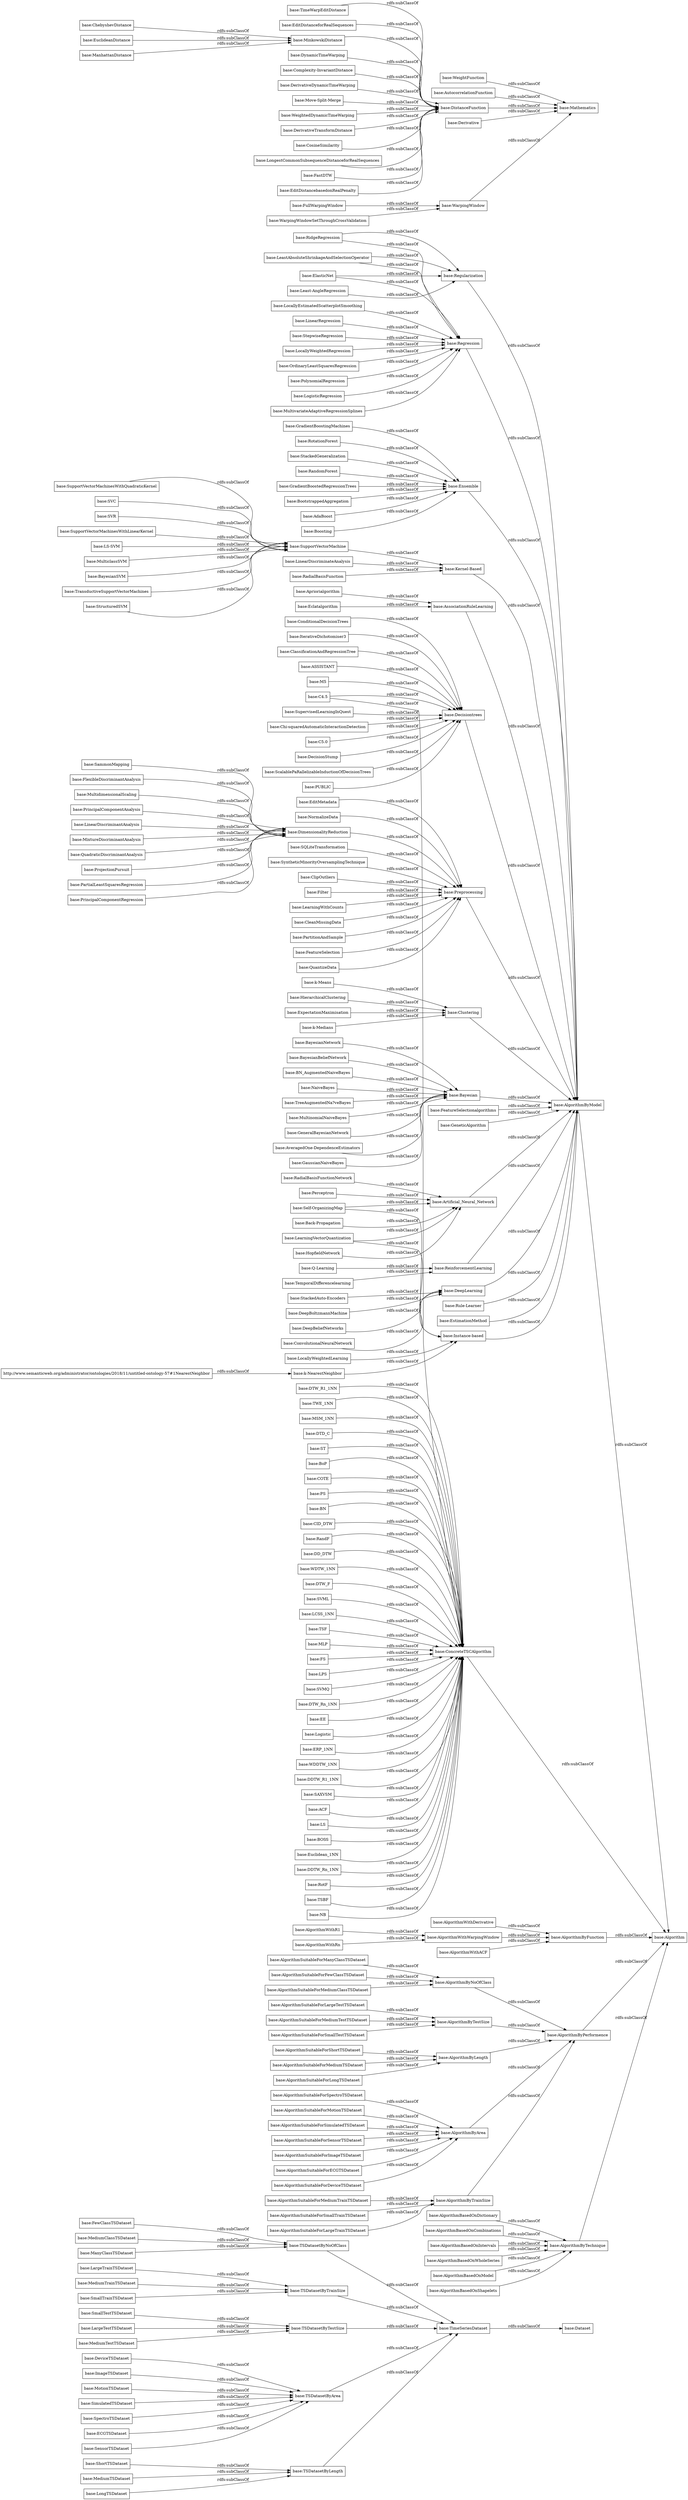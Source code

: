 digraph ar2dtool_diagram { 
rankdir=LR;
size="1000"
node [shape = rectangle, color="black"]; "base:ShortTSDataset" "base:SupportVectorMachinesWithQuadraticKernel" "base:EditMetadata" "base:AlgorithmSuitableForLargeTestTSDataset" "base:AlgorithmSuitableForSpectroTSDataset" "base:BayesianNetwork" "base:SammonMapping" "base:AlgorithmByNoOfClass" "base:DTW_R1_1NN" "base:AlgorithmSuitableForMotionTSDataset" "base:AlgorithmSuitableForShortTSDataset" "base:RidgeRegression" "base:k-Means" "base:SVC" "base:WeightFunction" "base:AlgorithmSuitableForMediumTrainTSDataset" "base:GradientBoostingMachines" "base:StackedAuto-Encoders" "base:SupportVectorMachine" "base:TimeWarpEditDistance" "base:EditDistanceforRealSequences" "base:TWE_1NN" "base:LocallyWeightedLearning" "base:Regularization" "base:SVR" "base:ECGTSDataset" "base:FlexibleDiscriminantAnalysis" "base:SupportVectorMachinesWithLinearKernel" "base:RotationForest" "base:LocallyEstimatedScatterplotSmoothing" "base:Regression" "base:HierarchicalClustering" "base:MediumTSDataset" "base:AlgorithmByModel" "base:LS-SVM" "base:AlgorithmSuitableForManyClassTSDataset" "base:MediumTrainTSDataset" "base:SensorTSDataset" "base:MulticlassSVM" "base:MSM_1NN" "base:MinkowskiDistance" "base:AlgorithmWithDerivative" "base:FullWarpingWindow" "base:DTD_C" "base:ST" "base:AlgorithmByTestSize" "base:Ensemble" "base:AlgorithmBasedOnDictionary" "base:Kernel-Based" "base:ConditionalDecisionTrees" "base:LinearRegression" "base:DeviceTSDataset" "base:IterativeDichotomiser3" "base:AssociationRuleLearning" "base:AlgorithmBasedOnCombinations" "base:ClassificationAndRegressionTree" "base:AlgorithmByLength" "base:BoP" "base:AlgorithmSuitableForFewClassTSDataset" "base:AlgorithmSuitableForSimulatedTSDataset" "base:COTE" "base:ImageTSDataset" "base:ASSISTANT" "base:NormalizeData" "base:TSDatasetByLength" "base:PS" "base:LeastAbsoluteShrinkageAndSelectionOperator" "base:BN" "base:CID_DTW" "base:RandF" "base:RadialBasisFunctionNetwork" "base:DimensionalityReduction" "base:DD_DTW" "base:Perceptron" "base:StackedGeneralization" "base:MediumClassTSDataset" "base:MotionTSDataset" "base:Decisiontrees" "base:WDTW_1NN" "base:MultidimensionalScaling" "base:LinearDiscriminateAnalysis" "base:TSDatasetByNoOfClass" "base:AlgorithmByArea" "base:AlgorithmSuitableForSensorTSDataset" "base:AlgorithmWithR1" "base:DTW_F" "base:PrincipalComponentAnalysis" "base:StepwiseRegression" "base:SVML" "base:LCSS_1NN" "base:Self-OrganizingMap" "base:LinearDiscriminantAnalysis" "base:TSF" "base:LargeTestTSDataset" "base:AlgorithmSuitableForImageTSDataset" "base:AutocorrelationFunction" "base:BayesianSVM" "base:DynamicTimeWarping" "base:TransductiveSupportVectorMachines" "base:SimulatedTSDataset" "http://www.semanticweb.org/administrator/ontologies/2018/11/untitled-ontology-57#1NearestNeighbor" "base:DistanceFunction" "base:WarpingWindowSetThroughCrossValidation" "base:AlgorithmSuitableForMediumTSDataset" "base:BayesianBeliefNetwork" "base:SQLiteTransformation" "base:M5" "base:ElasticNet" "base:MLP" "base:ConcreteTSCAlgorithm" "base:BN_AugmentedNaiveBayes" "base:SyntheticMinorityOversamplingTechnique" "base:AlgorithmWithWarpingWindow" "base:DeepBoltzmannMachine" "base:ClipOutliers" "base:AlgorithmByFunction" "base:Preprocessing" "base:NaiveBayes" "base:Complexity-InvariantDistance" "base:ChebyshevDistance" "base:Mathematics" "base:AlgorithmWithRn" "base:DerivativeDynamicTimeWarping" "base:AlgorithmSuitableForECGTSDataset" "base:Clustering" "base:Least-AngleRegression" "base:Apriorialgorithm" "base:DeepBeliefNetworks" "base:StructuredSVM" "base:C4.5" "base:Back-Propagation" "base:Filter" "base:FS" "base:AlgorithmSuitableForDeviceTSDataset" "base:ExpectationMaximisation" "base:k-Medians" "base:Move-Split-Merge" "base:TSDatasetByTrainSize" "base:LearningVectorQuantization" "base:Dataset" "base:AlgorithmByPerformence" "base:TSDatasetByTestSize" "base:SupervisedLearningInQuest" "base:EuclideanDistance" "base:TreeAugmentedNa?veBayes" "base:SmallTrainTSDataset" "base:LPS" "base:MixtureDiscriminantAnalysis" "base:RandomForest" "base:TimeSeriesDataset" "base:AlgorithmWithACF" "base:Bayesian" "base:AlgorithmSuitableForSmallTrainTSDataset" "base:AlgorithmBasedOnIntervals" "base:ConvolutionalNeuralNetwork" "base:LearningWithCounts" "base:GradientBoostedRegressionTrees" "base:SpectroTSDataset" "base:LocallyWeightedRegression" "base:SVMQ" "base:BootstrappedAggregation" "base:DTW_Rn_1NN" "base:LongTSDataset" "base:MultinomialNaiveBayes" "base:CleanMissingData" "base:Chi-squaredAutomaticInteractionDetection" "base:AdaBoost" "base:AlgorithmSuitableForMediumTestTSDataset" "base:Derivative" "base:Eclatalgorithm" "base:QuadraticDiscriminantAnalysis" "base:TSDatasetByArea" "base:C5.0" "base:AlgorithmSuitableForLongTSDataset" "base:OrdinaryLeastSquaresRegression" "base:EE" "base:Logistic" "base:GeneralBayesianNetwork" "base:FeatureSelectionalgorithms" "base:ERP_1NN" "base:ManyClassTSDataset" "base:ManhattanDistance" "base:Boosting" "base:FewClassTSDataset" "base:WDDTW_1NN" "base:DDTW_R1_1NN" "base:GeneticAlgorithm" "base:PartitionAndSample" "base:RadialBasisFunction" "base:AlgorithmByTrainSize" "base:WeightedDynamicTimeWarping" "base:DerivativeTransformDistance" "base:DecisionStump" "base:SAXVSM" "base:ACF" "base:FeatureSelection" "base:LS" "base:QuantizeData" "base:ProjectionPursuit" "base:BOSS" "base:Euclidean_1NN" "base:AlgorithmBasedOnWholeSeries" "base:Artificial_Neural_Network" "base:AveragedOne-DependenceEstimators" "base:CosineSimilarity" "base:ScalablePaRallelizableInductionOfDecisionTrees" "base:MediumTestTSDataset" "base:LongestCommonSubsequenceDistanceforRealSequences" "base:Q-Learning" "base:DDTW_Rn_1NN" "base:AlgorithmByTechnique" "base:AlgorithmBasedOnModel" "base:PolynomialRegression" "base:LogisticRegression" "base:ReinforcementLearning" "base:AlgorithmSuitableForSmallTestTSDataset" "base:FastDTW" "base:RotF" "base:AlgorithmSuitableForMediumClassTSDataset" "base:DeepLearning" "base:Rule-Learner" "base:AlgorithmBasedOnShapelets" "base:TemporalDifferencelearning" "base:AlgorithmSuitableForLargeTrainTSDataset" "base:GaussianNaiveBayes" "base:WarpingWindow" "base:EstimationMethod" "base:TSBF" "base:PartialLeastSquaresRegression" "base:SmallTestTSDataset" "base:NB" "base:k-NearestNeighbor" "base:LargeTrainTSDataset" "base:Algorithm" "base:MultivariateAdaptiveRegressionSplines" "base:EditDistancebasedonRealPenalty" "base:PrincipalComponentRegression" "base:HopfieldNetwork" "base:PUBLIC" "base:Instance-based" ; /*classes style*/
	"base:LogisticRegression" -> "base:Regression" [ label = "rdfs:subClassOf" ];
	"base:AlgorithmSuitableForSensorTSDataset" -> "base:AlgorithmByArea" [ label = "rdfs:subClassOf" ];
	"base:LocallyWeightedRegression" -> "base:Regression" [ label = "rdfs:subClassOf" ];
	"base:AlgorithmSuitableForDeviceTSDataset" -> "base:AlgorithmByArea" [ label = "rdfs:subClassOf" ];
	"base:TSBF" -> "base:ConcreteTSCAlgorithm" [ label = "rdfs:subClassOf" ];
	"base:AlgorithmSuitableForSimulatedTSDataset" -> "base:AlgorithmByArea" [ label = "rdfs:subClassOf" ];
	"base:ShortTSDataset" -> "base:TSDatasetByLength" [ label = "rdfs:subClassOf" ];
	"base:Decisiontrees" -> "base:AlgorithmByModel" [ label = "rdfs:subClassOf" ];
	"base:RandomForest" -> "base:Ensemble" [ label = "rdfs:subClassOf" ];
	"base:AlgorithmByTechnique" -> "base:Algorithm" [ label = "rdfs:subClassOf" ];
	"base:ClipOutliers" -> "base:Preprocessing" [ label = "rdfs:subClassOf" ];
	"base:MSM_1NN" -> "base:ConcreteTSCAlgorithm" [ label = "rdfs:subClassOf" ];
	"base:AlgorithmByTrainSize" -> "base:AlgorithmByPerformence" [ label = "rdfs:subClassOf" ];
	"base:PUBLIC" -> "base:Decisiontrees" [ label = "rdfs:subClassOf" ];
	"base:Ensemble" -> "base:AlgorithmByModel" [ label = "rdfs:subClassOf" ];
	"base:SimulatedTSDataset" -> "base:TSDatasetByArea" [ label = "rdfs:subClassOf" ];
	"base:AlgorithmSuitableForShortTSDataset" -> "base:AlgorithmByLength" [ label = "rdfs:subClassOf" ];
	"base:Logistic" -> "base:ConcreteTSCAlgorithm" [ label = "rdfs:subClassOf" ];
	"base:StepwiseRegression" -> "base:Regression" [ label = "rdfs:subClassOf" ];
	"base:AlgorithmBasedOnModel" -> "base:AlgorithmByTechnique" [ label = "rdfs:subClassOf" ];
	"base:Rule-Learner" -> "base:AlgorithmByModel" [ label = "rdfs:subClassOf" ];
	"base:AlgorithmSuitableForLargeTrainTSDataset" -> "base:AlgorithmByTrainSize" [ label = "rdfs:subClassOf" ];
	"base:BayesianSVM" -> "base:SupportVectorMachine" [ label = "rdfs:subClassOf" ];
	"base:EditDistancebasedonRealPenalty" -> "base:DistanceFunction" [ label = "rdfs:subClassOf" ];
	"base:RidgeRegression" -> "base:Regularization" [ label = "rdfs:subClassOf" ];
	"base:RidgeRegression" -> "base:Regression" [ label = "rdfs:subClassOf" ];
	"base:WarpingWindow" -> "base:Mathematics" [ label = "rdfs:subClassOf" ];
	"base:BootstrappedAggregation" -> "base:Ensemble" [ label = "rdfs:subClassOf" ];
	"base:SupportVectorMachine" -> "base:Kernel-Based" [ label = "rdfs:subClassOf" ];
	"base:ConvolutionalNeuralNetwork" -> "base:DeepLearning" [ label = "rdfs:subClassOf" ];
	"base:LongestCommonSubsequenceDistanceforRealSequences" -> "base:DistanceFunction" [ label = "rdfs:subClassOf" ];
	"base:AdaBoost" -> "base:Ensemble" [ label = "rdfs:subClassOf" ];
	"base:DimensionalityReduction" -> "base:Preprocessing" [ label = "rdfs:subClassOf" ];
	"base:QuantizeData" -> "base:Preprocessing" [ label = "rdfs:subClassOf" ];
	"base:ClassificationAndRegressionTree" -> "base:Decisiontrees" [ label = "rdfs:subClassOf" ];
	"base:BayesianNetwork" -> "base:Bayesian" [ label = "rdfs:subClassOf" ];
	"base:AssociationRuleLearning" -> "base:AlgorithmByModel" [ label = "rdfs:subClassOf" ];
	"base:LargeTestTSDataset" -> "base:TSDatasetByTestSize" [ label = "rdfs:subClassOf" ];
	"base:AlgorithmBasedOnShapelets" -> "base:AlgorithmByTechnique" [ label = "rdfs:subClassOf" ];
	"base:DTD_C" -> "base:ConcreteTSCAlgorithm" [ label = "rdfs:subClassOf" ];
	"base:AlgorithmByTestSize" -> "base:AlgorithmByPerformence" [ label = "rdfs:subClassOf" ];
	"base:ReinforcementLearning" -> "base:AlgorithmByModel" [ label = "rdfs:subClassOf" ];
	"base:TSDatasetByTrainSize" -> "base:TimeSeriesDataset" [ label = "rdfs:subClassOf" ];
	"base:StackedGeneralization" -> "base:Ensemble" [ label = "rdfs:subClassOf" ];
	"base:Regularization" -> "base:AlgorithmByModel" [ label = "rdfs:subClassOf" ];
	"base:MediumTestTSDataset" -> "base:TSDatasetByTestSize" [ label = "rdfs:subClassOf" ];
	"base:DeepBoltzmannMachine" -> "base:DeepLearning" [ label = "rdfs:subClassOf" ];
	"base:C4.5" -> "base:Decisiontrees" [ label = "rdfs:subClassOf" ];
	"base:C4.5" -> "base:ConcreteTSCAlgorithm" [ label = "rdfs:subClassOf" ];
	"base:IterativeDichotomiser3" -> "base:Decisiontrees" [ label = "rdfs:subClassOf" ];
	"base:Apriorialgorithm" -> "base:AssociationRuleLearning" [ label = "rdfs:subClassOf" ];
	"base:SammonMapping" -> "base:DimensionalityReduction" [ label = "rdfs:subClassOf" ];
	"base:MediumTrainTSDataset" -> "base:TSDatasetByTrainSize" [ label = "rdfs:subClassOf" ];
	"base:LocallyWeightedLearning" -> "base:Instance-based" [ label = "rdfs:subClassOf" ];
	"base:ConditionalDecisionTrees" -> "base:Decisiontrees" [ label = "rdfs:subClassOf" ];
	"base:GradientBoostingMachines" -> "base:Ensemble" [ label = "rdfs:subClassOf" ];
	"base:AlgorithmByLength" -> "base:AlgorithmByPerformence" [ label = "rdfs:subClassOf" ];
	"base:DTW_R1_1NN" -> "base:ConcreteTSCAlgorithm" [ label = "rdfs:subClassOf" ];
	"base:MulticlassSVM" -> "base:SupportVectorMachine" [ label = "rdfs:subClassOf" ];
	"base:LargeTrainTSDataset" -> "base:TSDatasetByTrainSize" [ label = "rdfs:subClassOf" ];
	"base:AlgorithmSuitableForMediumClassTSDataset" -> "base:AlgorithmByNoOfClass" [ label = "rdfs:subClassOf" ];
	"base:AlgorithmWithWarpingWindow" -> "base:AlgorithmByFunction" [ label = "rdfs:subClassOf" ];
	"base:CleanMissingData" -> "base:Preprocessing" [ label = "rdfs:subClassOf" ];
	"base:LongTSDataset" -> "base:TSDatasetByLength" [ label = "rdfs:subClassOf" ];
	"base:EstimationMethod" -> "base:AlgorithmByModel" [ label = "rdfs:subClassOf" ];
	"base:AlgorithmByPerformence" -> "base:Algorithm" [ label = "rdfs:subClassOf" ];
	"base:k-NearestNeighbor" -> "base:Instance-based" [ label = "rdfs:subClassOf" ];
	"base:LCSS_1NN" -> "base:ConcreteTSCAlgorithm" [ label = "rdfs:subClassOf" ];
	"base:LinearRegression" -> "base:Regression" [ label = "rdfs:subClassOf" ];
	"base:AlgorithmBasedOnDictionary" -> "base:AlgorithmByTechnique" [ label = "rdfs:subClassOf" ];
	"base:C5.0" -> "base:Decisiontrees" [ label = "rdfs:subClassOf" ];
	"base:MediumClassTSDataset" -> "base:TSDatasetByNoOfClass" [ label = "rdfs:subClassOf" ];
	"base:SmallTrainTSDataset" -> "base:TSDatasetByTrainSize" [ label = "rdfs:subClassOf" ];
	"base:ACF" -> "base:ConcreteTSCAlgorithm" [ label = "rdfs:subClassOf" ];
	"base:AlgorithmByNoOfClass" -> "base:AlgorithmByPerformence" [ label = "rdfs:subClassOf" ];
	"base:TreeAugmentedNa?veBayes" -> "base:Bayesian" [ label = "rdfs:subClassOf" ];
	"base:TimeSeriesDataset" -> "base:Dataset" [ label = "rdfs:subClassOf" ];
	"base:CID_DTW" -> "base:ConcreteTSCAlgorithm" [ label = "rdfs:subClassOf" ];
	"http://www.semanticweb.org/administrator/ontologies/2018/11/untitled-ontology-57#1NearestNeighbor" -> "base:k-NearestNeighbor" [ label = "rdfs:subClassOf" ];
	"base:AlgorithmWithACF" -> "base:AlgorithmByFunction" [ label = "rdfs:subClassOf" ];
	"base:AlgorithmBasedOnCombinations" -> "base:AlgorithmByTechnique" [ label = "rdfs:subClassOf" ];
	"base:CosineSimilarity" -> "base:DistanceFunction" [ label = "rdfs:subClassOf" ];
	"base:Self-OrganizingMap" -> "base:Instance-based" [ label = "rdfs:subClassOf" ];
	"base:Self-OrganizingMap" -> "base:Artificial_Neural_Network" [ label = "rdfs:subClassOf" ];
	"base:ManhattanDistance" -> "base:MinkowskiDistance" [ label = "rdfs:subClassOf" ];
	"base:AlgorithmWithDerivative" -> "base:AlgorithmByFunction" [ label = "rdfs:subClassOf" ];
	"base:QuadraticDiscriminantAnalysis" -> "base:DimensionalityReduction" [ label = "rdfs:subClassOf" ];
	"base:NormalizeData" -> "base:Preprocessing" [ label = "rdfs:subClassOf" ];
	"base:Preprocessing" -> "base:AlgorithmByModel" [ label = "rdfs:subClassOf" ];
	"base:BOSS" -> "base:ConcreteTSCAlgorithm" [ label = "rdfs:subClassOf" ];
	"base:Q-Learning" -> "base:ReinforcementLearning" [ label = "rdfs:subClassOf" ];
	"base:BN_AugmentedNaiveBayes" -> "base:Bayesian" [ label = "rdfs:subClassOf" ];
	"base:LearningVectorQuantization" -> "base:Instance-based" [ label = "rdfs:subClassOf" ];
	"base:LearningVectorQuantization" -> "base:Artificial_Neural_Network" [ label = "rdfs:subClassOf" ];
	"base:AlgorithmByModel" -> "base:Algorithm" [ label = "rdfs:subClassOf" ];
	"base:ConcreteTSCAlgorithm" -> "base:Algorithm" [ label = "rdfs:subClassOf" ];
	"base:Back-Propagation" -> "base:Artificial_Neural_Network" [ label = "rdfs:subClassOf" ];
	"base:TWE_1NN" -> "base:ConcreteTSCAlgorithm" [ label = "rdfs:subClassOf" ];
	"base:WeightFunction" -> "base:Mathematics" [ label = "rdfs:subClassOf" ];
	"base:DynamicTimeWarping" -> "base:DistanceFunction" [ label = "rdfs:subClassOf" ];
	"base:WarpingWindowSetThroughCrossValidation" -> "base:WarpingWindow" [ label = "rdfs:subClassOf" ];
	"base:TSDatasetByNoOfClass" -> "base:TimeSeriesDataset" [ label = "rdfs:subClassOf" ];
	"base:FastDTW" -> "base:DistanceFunction" [ label = "rdfs:subClassOf" ];
	"base:TimeWarpEditDistance" -> "base:DistanceFunction" [ label = "rdfs:subClassOf" ];
	"base:LS-SVM" -> "base:SupportVectorMachine" [ label = "rdfs:subClassOf" ];
	"base:Chi-squaredAutomaticInteractionDetection" -> "base:Decisiontrees" [ label = "rdfs:subClassOf" ];
	"base:MotionTSDataset" -> "base:TSDatasetByArea" [ label = "rdfs:subClassOf" ];
	"base:PartialLeastSquaresRegression" -> "base:DimensionalityReduction" [ label = "rdfs:subClassOf" ];
	"base:DeepLearning" -> "base:AlgorithmByModel" [ label = "rdfs:subClassOf" ];
	"base:SVMQ" -> "base:ConcreteTSCAlgorithm" [ label = "rdfs:subClassOf" ];
	"base:MultinomialNaiveBayes" -> "base:Bayesian" [ label = "rdfs:subClassOf" ];
	"base:TransductiveSupportVectorMachines" -> "base:SupportVectorMachine" [ label = "rdfs:subClassOf" ];
	"base:LS" -> "base:ConcreteTSCAlgorithm" [ label = "rdfs:subClassOf" ];
	"base:FewClassTSDataset" -> "base:TSDatasetByNoOfClass" [ label = "rdfs:subClassOf" ];
	"base:Euclidean_1NN" -> "base:ConcreteTSCAlgorithm" [ label = "rdfs:subClassOf" ];
	"base:EE" -> "base:ConcreteTSCAlgorithm" [ label = "rdfs:subClassOf" ];
	"base:Eclatalgorithm" -> "base:AssociationRuleLearning" [ label = "rdfs:subClassOf" ];
	"base:BN" -> "base:ConcreteTSCAlgorithm" [ label = "rdfs:subClassOf" ];
	"base:AlgorithmBasedOnWholeSeries" -> "base:AlgorithmByTechnique" [ label = "rdfs:subClassOf" ];
	"base:ST" -> "base:ConcreteTSCAlgorithm" [ label = "rdfs:subClassOf" ];
	"base:BayesianBeliefNetwork" -> "base:Bayesian" [ label = "rdfs:subClassOf" ];
	"base:Kernel-Based" -> "base:AlgorithmByModel" [ label = "rdfs:subClassOf" ];
	"base:WDTW_1NN" -> "base:ConcreteTSCAlgorithm" [ label = "rdfs:subClassOf" ];
	"base:AlgorithmSuitableForManyClassTSDataset" -> "base:AlgorithmByNoOfClass" [ label = "rdfs:subClassOf" ];
	"base:AlgorithmSuitableForLargeTestTSDataset" -> "base:AlgorithmByTestSize" [ label = "rdfs:subClassOf" ];
	"base:AlgorithmSuitableForMediumTestTSDataset" -> "base:AlgorithmByTestSize" [ label = "rdfs:subClassOf" ];
	"base:ChebyshevDistance" -> "base:MinkowskiDistance" [ label = "rdfs:subClassOf" ];
	"base:Least-AngleRegression" -> "base:Regularization" [ label = "rdfs:subClassOf" ];
	"base:AlgorithmSuitableForECGTSDataset" -> "base:AlgorithmByArea" [ label = "rdfs:subClassOf" ];
	"base:SVML" -> "base:ConcreteTSCAlgorithm" [ label = "rdfs:subClassOf" ];
	"base:RadialBasisFunction" -> "base:Kernel-Based" [ label = "rdfs:subClassOf" ];
	"base:GeneticAlgorithm" -> "base:AlgorithmByModel" [ label = "rdfs:subClassOf" ];
	"base:LocallyEstimatedScatterplotSmoothing" -> "base:Regression" [ label = "rdfs:subClassOf" ];
	"base:StackedAuto-Encoders" -> "base:DeepLearning" [ label = "rdfs:subClassOf" ];
	"base:ManyClassTSDataset" -> "base:TSDatasetByNoOfClass" [ label = "rdfs:subClassOf" ];
	"base:AutocorrelationFunction" -> "base:Mathematics" [ label = "rdfs:subClassOf" ];
	"base:DTW_Rn_1NN" -> "base:ConcreteTSCAlgorithm" [ label = "rdfs:subClassOf" ];
	"base:SVR" -> "base:SupportVectorMachine" [ label = "rdfs:subClassOf" ];
	"base:DistanceFunction" -> "base:Mathematics" [ label = "rdfs:subClassOf" ];
	"base:MultivariateAdaptiveRegressionSplines" -> "base:Regression" [ label = "rdfs:subClassOf" ];
	"base:ScalablePaRallelizableInductionOfDecisionTrees" -> "base:Decisiontrees" [ label = "rdfs:subClassOf" ];
	"base:AlgorithmWithR1" -> "base:AlgorithmWithWarpingWindow" [ label = "rdfs:subClassOf" ];
	"base:LinearDiscriminateAnalysis" -> "base:Kernel-Based" [ label = "rdfs:subClassOf" ];
	"base:NB" -> "base:ConcreteTSCAlgorithm" [ label = "rdfs:subClassOf" ];
	"base:TSF" -> "base:ConcreteTSCAlgorithm" [ label = "rdfs:subClassOf" ];
	"base:MediumTSDataset" -> "base:TSDatasetByLength" [ label = "rdfs:subClassOf" ];
	"base:ERP_1NN" -> "base:ConcreteTSCAlgorithm" [ label = "rdfs:subClassOf" ];
	"base:HopfieldNetwork" -> "base:Artificial_Neural_Network" [ label = "rdfs:subClassOf" ];
	"base:Move-Split-Merge" -> "base:DistanceFunction" [ label = "rdfs:subClassOf" ];
	"base:DecisionStump" -> "base:Decisiontrees" [ label = "rdfs:subClassOf" ];
	"base:MLP" -> "base:ConcreteTSCAlgorithm" [ label = "rdfs:subClassOf" ];
	"base:RotF" -> "base:ConcreteTSCAlgorithm" [ label = "rdfs:subClassOf" ];
	"base:FeatureSelection" -> "base:Preprocessing" [ label = "rdfs:subClassOf" ];
	"base:FS" -> "base:ConcreteTSCAlgorithm" [ label = "rdfs:subClassOf" ];
	"base:WDDTW_1NN" -> "base:ConcreteTSCAlgorithm" [ label = "rdfs:subClassOf" ];
	"base:k-Means" -> "base:Clustering" [ label = "rdfs:subClassOf" ];
	"base:AveragedOne-DependenceEstimators" -> "base:Bayesian" [ label = "rdfs:subClassOf" ];
	"base:TSDatasetByTestSize" -> "base:TimeSeriesDataset" [ label = "rdfs:subClassOf" ];
	"base:BoP" -> "base:ConcreteTSCAlgorithm" [ label = "rdfs:subClassOf" ];
	"base:ECGTSDataset" -> "base:TSDatasetByArea" [ label = "rdfs:subClassOf" ];
	"base:SupervisedLearningInQuest" -> "base:Decisiontrees" [ label = "rdfs:subClassOf" ];
	"base:SpectroTSDataset" -> "base:TSDatasetByArea" [ label = "rdfs:subClassOf" ];
	"base:PolynomialRegression" -> "base:Regression" [ label = "rdfs:subClassOf" ];
	"base:ASSISTANT" -> "base:Decisiontrees" [ label = "rdfs:subClassOf" ];
	"base:SensorTSDataset" -> "base:TSDatasetByArea" [ label = "rdfs:subClassOf" ];
	"base:Boosting" -> "base:Ensemble" [ label = "rdfs:subClassOf" ];
	"base:TSDatasetByArea" -> "base:TimeSeriesDataset" [ label = "rdfs:subClassOf" ];
	"base:AlgorithmSuitableForSmallTrainTSDataset" -> "base:AlgorithmByTrainSize" [ label = "rdfs:subClassOf" ];
	"base:DeviceTSDataset" -> "base:TSDatasetByArea" [ label = "rdfs:subClassOf" ];
	"base:SupportVectorMachinesWithQuadraticKernel" -> "base:SupportVectorMachine" [ label = "rdfs:subClassOf" ];
	"base:FeatureSelectionalgorithms" -> "base:AlgorithmByModel" [ label = "rdfs:subClassOf" ];
	"base:DeepBeliefNetworks" -> "base:DeepLearning" [ label = "rdfs:subClassOf" ];
	"base:ProjectionPursuit" -> "base:DimensionalityReduction" [ label = "rdfs:subClassOf" ];
	"base:AlgorithmByArea" -> "base:AlgorithmByPerformence" [ label = "rdfs:subClassOf" ];
	"base:Perceptron" -> "base:Artificial_Neural_Network" [ label = "rdfs:subClassOf" ];
	"base:DTW_F" -> "base:ConcreteTSCAlgorithm" [ label = "rdfs:subClassOf" ];
	"base:AlgorithmSuitableForMediumTrainTSDataset" -> "base:AlgorithmByTrainSize" [ label = "rdfs:subClassOf" ];
	"base:PS" -> "base:ConcreteTSCAlgorithm" [ label = "rdfs:subClassOf" ];
	"base:SAXVSM" -> "base:ConcreteTSCAlgorithm" [ label = "rdfs:subClassOf" ];
	"base:Bayesian" -> "base:AlgorithmByModel" [ label = "rdfs:subClassOf" ];
	"base:GradientBoostedRegressionTrees" -> "base:Ensemble" [ label = "rdfs:subClassOf" ];
	"base:AlgorithmSuitableForSmallTestTSDataset" -> "base:AlgorithmByTestSize" [ label = "rdfs:subClassOf" ];
	"base:Regression" -> "base:AlgorithmByModel" [ label = "rdfs:subClassOf" ];
	"base:PrincipalComponentAnalysis" -> "base:DimensionalityReduction" [ label = "rdfs:subClassOf" ];
	"base:MinkowskiDistance" -> "base:DistanceFunction" [ label = "rdfs:subClassOf" ];
	"base:OrdinaryLeastSquaresRegression" -> "base:Regression" [ label = "rdfs:subClassOf" ];
	"base:ImageTSDataset" -> "base:TSDatasetByArea" [ label = "rdfs:subClassOf" ];
	"base:Clustering" -> "base:AlgorithmByModel" [ label = "rdfs:subClassOf" ];
	"base:DDTW_Rn_1NN" -> "base:ConcreteTSCAlgorithm" [ label = "rdfs:subClassOf" ];
	"base:SmallTestTSDataset" -> "base:TSDatasetByTestSize" [ label = "rdfs:subClassOf" ];
	"base:AlgorithmSuitableForMotionTSDataset" -> "base:AlgorithmByArea" [ label = "rdfs:subClassOf" ];
	"base:GaussianNaiveBayes" -> "base:Bayesian" [ label = "rdfs:subClassOf" ];
	"base:NaiveBayes" -> "base:Bayesian" [ label = "rdfs:subClassOf" ];
	"base:Complexity-InvariantDistance" -> "base:DistanceFunction" [ label = "rdfs:subClassOf" ];
	"base:EditDistanceforRealSequences" -> "base:DistanceFunction" [ label = "rdfs:subClassOf" ];
	"base:PartitionAndSample" -> "base:Preprocessing" [ label = "rdfs:subClassOf" ];
	"base:SupportVectorMachinesWithLinearKernel" -> "base:SupportVectorMachine" [ label = "rdfs:subClassOf" ];
	"base:Instance-based" -> "base:AlgorithmByModel" [ label = "rdfs:subClassOf" ];
	"base:DerivativeTransformDistance" -> "base:DistanceFunction" [ label = "rdfs:subClassOf" ];
	"base:AlgorithmSuitableForImageTSDataset" -> "base:AlgorithmByArea" [ label = "rdfs:subClassOf" ];
	"base:Filter" -> "base:Preprocessing" [ label = "rdfs:subClassOf" ];
	"base:LeastAbsoluteShrinkageAndSelectionOperator" -> "base:Regularization" [ label = "rdfs:subClassOf" ];
	"base:LeastAbsoluteShrinkageAndSelectionOperator" -> "base:Regression" [ label = "rdfs:subClassOf" ];
	"base:MixtureDiscriminantAnalysis" -> "base:DimensionalityReduction" [ label = "rdfs:subClassOf" ];
	"base:AlgorithmWithRn" -> "base:AlgorithmWithWarpingWindow" [ label = "rdfs:subClassOf" ];
	"base:AlgorithmSuitableForLongTSDataset" -> "base:AlgorithmByLength" [ label = "rdfs:subClassOf" ];
	"base:TemporalDifferencelearning" -> "base:ReinforcementLearning" [ label = "rdfs:subClassOf" ];
	"base:SQLiteTransformation" -> "base:Preprocessing" [ label = "rdfs:subClassOf" ];
	"base:TSDatasetByLength" -> "base:TimeSeriesDataset" [ label = "rdfs:subClassOf" ];
	"base:SyntheticMinorityOversamplingTechnique" -> "base:Preprocessing" [ label = "rdfs:subClassOf" ];
	"base:M5" -> "base:Decisiontrees" [ label = "rdfs:subClassOf" ];
	"base:DerivativeDynamicTimeWarping" -> "base:DistanceFunction" [ label = "rdfs:subClassOf" ];
	"base:Artificial_Neural_Network" -> "base:AlgorithmByModel" [ label = "rdfs:subClassOf" ];
	"base:SVC" -> "base:SupportVectorMachine" [ label = "rdfs:subClassOf" ];
	"base:RadialBasisFunctionNetwork" -> "base:Artificial_Neural_Network" [ label = "rdfs:subClassOf" ];
	"base:LearningWithCounts" -> "base:Preprocessing" [ label = "rdfs:subClassOf" ];
	"base:DD_DTW" -> "base:ConcreteTSCAlgorithm" [ label = "rdfs:subClassOf" ];
	"base:AlgorithmSuitableForFewClassTSDataset" -> "base:AlgorithmByNoOfClass" [ label = "rdfs:subClassOf" ];
	"base:EuclideanDistance" -> "base:MinkowskiDistance" [ label = "rdfs:subClassOf" ];
	"base:AlgorithmBasedOnIntervals" -> "base:AlgorithmByTechnique" [ label = "rdfs:subClassOf" ];
	"base:k-Medians" -> "base:Clustering" [ label = "rdfs:subClassOf" ];
	"base:PrincipalComponentRegression" -> "base:DimensionalityReduction" [ label = "rdfs:subClassOf" ];
	"base:RotationForest" -> "base:Ensemble" [ label = "rdfs:subClassOf" ];
	"base:AlgorithmByFunction" -> "base:Algorithm" [ label = "rdfs:subClassOf" ];
	"base:FlexibleDiscriminantAnalysis" -> "base:DimensionalityReduction" [ label = "rdfs:subClassOf" ];
	"base:GeneralBayesianNetwork" -> "base:Bayesian" [ label = "rdfs:subClassOf" ];
	"base:ExpectationMaximisation" -> "base:Clustering" [ label = "rdfs:subClassOf" ];
	"base:LinearDiscriminantAnalysis" -> "base:DimensionalityReduction" [ label = "rdfs:subClassOf" ];
	"base:AlgorithmSuitableForMediumTSDataset" -> "base:AlgorithmByLength" [ label = "rdfs:subClassOf" ];
	"base:WeightedDynamicTimeWarping" -> "base:DistanceFunction" [ label = "rdfs:subClassOf" ];
	"base:StructuredSVM" -> "base:SupportVectorMachine" [ label = "rdfs:subClassOf" ];
	"base:MultidimensionalScaling" -> "base:DimensionalityReduction" [ label = "rdfs:subClassOf" ];
	"base:FullWarpingWindow" -> "base:WarpingWindow" [ label = "rdfs:subClassOf" ];
	"base:ElasticNet" -> "base:Regularization" [ label = "rdfs:subClassOf" ];
	"base:ElasticNet" -> "base:Regression" [ label = "rdfs:subClassOf" ];
	"base:HierarchicalClustering" -> "base:Clustering" [ label = "rdfs:subClassOf" ];
	"base:AlgorithmSuitableForSpectroTSDataset" -> "base:AlgorithmByArea" [ label = "rdfs:subClassOf" ];
	"base:RandF" -> "base:ConcreteTSCAlgorithm" [ label = "rdfs:subClassOf" ];
	"base:DDTW_R1_1NN" -> "base:ConcreteTSCAlgorithm" [ label = "rdfs:subClassOf" ];
	"base:COTE" -> "base:ConcreteTSCAlgorithm" [ label = "rdfs:subClassOf" ];
	"base:Derivative" -> "base:Mathematics" [ label = "rdfs:subClassOf" ];
	"base:EditMetadata" -> "base:Preprocessing" [ label = "rdfs:subClassOf" ];
	"base:LPS" -> "base:ConcreteTSCAlgorithm" [ label = "rdfs:subClassOf" ];

}
